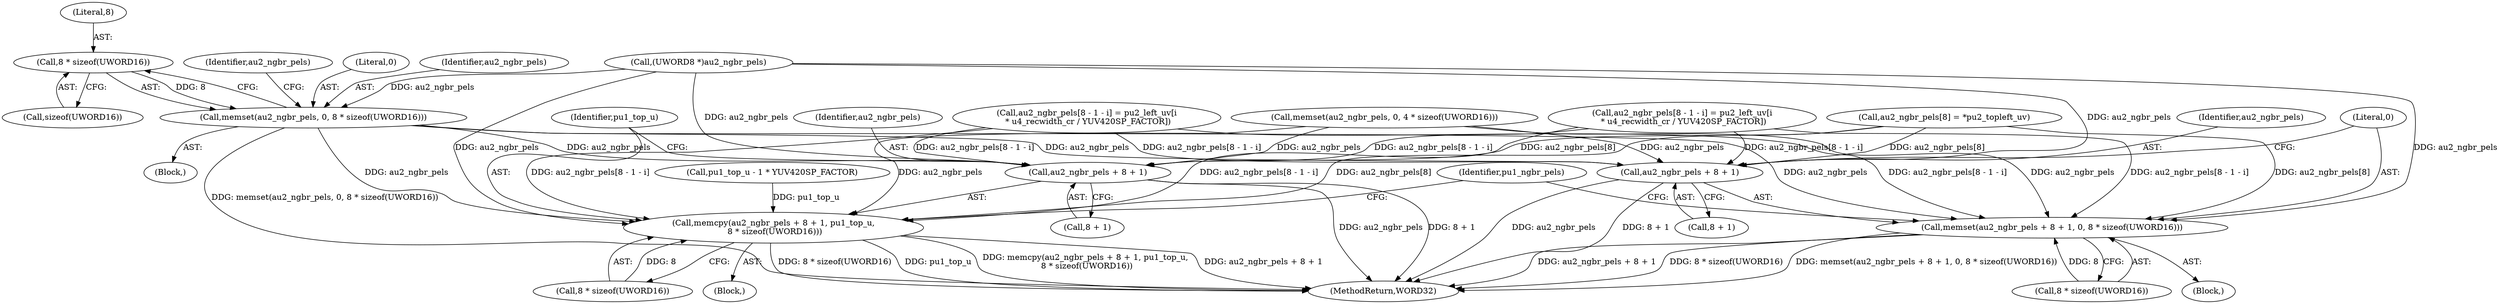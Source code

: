 digraph "0_Android_a583270e1c96d307469c83dc42bd3c5f1b9ef63f@API" {
"1003201" [label="(Call,8 * sizeof(UWORD16))"];
"1003198" [label="(Call,memset(au2_ngbr_pels, 0, 8 * sizeof(UWORD16)))"];
"1003214" [label="(Call,memcpy(au2_ngbr_pels + 8 + 1, pu1_top_u,\n 8 * sizeof(UWORD16)))"];
"1003215" [label="(Call,au2_ngbr_pels + 8 + 1)"];
"1003227" [label="(Call,memset(au2_ngbr_pels + 8 + 1, 0, 8 * sizeof(UWORD16)))"];
"1003228" [label="(Call,au2_ngbr_pels + 8 + 1)"];
"1003217" [label="(Call,8 + 1)"];
"1003189" [label="(Call,memset(au2_ngbr_pels, 0, 4 * sizeof(UWORD16)))"];
"1003205" [label="(Call,au2_ngbr_pels[8] = *pu2_topleft_uv)"];
"1003254" [label="(MethodReturn,WORD32)"];
"1003228" [label="(Call,au2_ngbr_pels + 8 + 1)"];
"1003239" [label="(Identifier,pu1_ngbr_pels)"];
"1000682" [label="(Call,pu1_top_u - 1 * YUV420SP_FACTOR)"];
"1003221" [label="(Call,8 * sizeof(UWORD16))"];
"1003172" [label="(Call,au2_ngbr_pels[8 - 1 - i] = pu2_left_uv[i\n * u4_recwidth_cr / YUV420SP_FACTOR])"];
"1003202" [label="(Literal,8)"];
"1003229" [label="(Identifier,au2_ngbr_pels)"];
"1003197" [label="(Block,)"];
"1003214" [label="(Call,memcpy(au2_ngbr_pels + 8 + 1, pu1_top_u,\n 8 * sizeof(UWORD16)))"];
"1003207" [label="(Identifier,au2_ngbr_pels)"];
"1003134" [label="(Call,au2_ngbr_pels[8 - 1 - i] = pu2_left_uv[i\n * u4_recwidth_cr / YUV420SP_FACTOR])"];
"1003200" [label="(Literal,0)"];
"1003089" [label="(Call,(UWORD8 *)au2_ngbr_pels)"];
"1003199" [label="(Identifier,au2_ngbr_pels)"];
"1003227" [label="(Call,memset(au2_ngbr_pels + 8 + 1, 0, 8 * sizeof(UWORD16)))"];
"1003198" [label="(Call,memset(au2_ngbr_pels, 0, 8 * sizeof(UWORD16)))"];
"1003201" [label="(Call,8 * sizeof(UWORD16))"];
"1003220" [label="(Identifier,pu1_top_u)"];
"1003213" [label="(Block,)"];
"1003215" [label="(Call,au2_ngbr_pels + 8 + 1)"];
"1003230" [label="(Call,8 + 1)"];
"1003226" [label="(Block,)"];
"1003203" [label="(Call,sizeof(UWORD16))"];
"1003233" [label="(Literal,0)"];
"1003216" [label="(Identifier,au2_ngbr_pels)"];
"1003234" [label="(Call,8 * sizeof(UWORD16))"];
"1003201" -> "1003198"  [label="AST: "];
"1003201" -> "1003203"  [label="CFG: "];
"1003202" -> "1003201"  [label="AST: "];
"1003203" -> "1003201"  [label="AST: "];
"1003198" -> "1003201"  [label="CFG: "];
"1003201" -> "1003198"  [label="DDG: 8"];
"1003198" -> "1003197"  [label="AST: "];
"1003199" -> "1003198"  [label="AST: "];
"1003200" -> "1003198"  [label="AST: "];
"1003207" -> "1003198"  [label="CFG: "];
"1003198" -> "1003254"  [label="DDG: memset(au2_ngbr_pels, 0, 8 * sizeof(UWORD16))"];
"1003089" -> "1003198"  [label="DDG: au2_ngbr_pels"];
"1003198" -> "1003214"  [label="DDG: au2_ngbr_pels"];
"1003198" -> "1003215"  [label="DDG: au2_ngbr_pels"];
"1003198" -> "1003227"  [label="DDG: au2_ngbr_pels"];
"1003198" -> "1003228"  [label="DDG: au2_ngbr_pels"];
"1003214" -> "1003213"  [label="AST: "];
"1003214" -> "1003221"  [label="CFG: "];
"1003215" -> "1003214"  [label="AST: "];
"1003220" -> "1003214"  [label="AST: "];
"1003221" -> "1003214"  [label="AST: "];
"1003239" -> "1003214"  [label="CFG: "];
"1003214" -> "1003254"  [label="DDG: au2_ngbr_pels + 8 + 1"];
"1003214" -> "1003254"  [label="DDG: 8 * sizeof(UWORD16)"];
"1003214" -> "1003254"  [label="DDG: pu1_top_u"];
"1003214" -> "1003254"  [label="DDG: memcpy(au2_ngbr_pels + 8 + 1, pu1_top_u,\n 8 * sizeof(UWORD16))"];
"1003089" -> "1003214"  [label="DDG: au2_ngbr_pels"];
"1003189" -> "1003214"  [label="DDG: au2_ngbr_pels"];
"1003205" -> "1003214"  [label="DDG: au2_ngbr_pels[8]"];
"1003172" -> "1003214"  [label="DDG: au2_ngbr_pels[8 - 1 - i]"];
"1003134" -> "1003214"  [label="DDG: au2_ngbr_pels[8 - 1 - i]"];
"1000682" -> "1003214"  [label="DDG: pu1_top_u"];
"1003221" -> "1003214"  [label="DDG: 8"];
"1003215" -> "1003217"  [label="CFG: "];
"1003216" -> "1003215"  [label="AST: "];
"1003217" -> "1003215"  [label="AST: "];
"1003220" -> "1003215"  [label="CFG: "];
"1003215" -> "1003254"  [label="DDG: au2_ngbr_pels"];
"1003215" -> "1003254"  [label="DDG: 8 + 1"];
"1003089" -> "1003215"  [label="DDG: au2_ngbr_pels"];
"1003189" -> "1003215"  [label="DDG: au2_ngbr_pels"];
"1003205" -> "1003215"  [label="DDG: au2_ngbr_pels[8]"];
"1003172" -> "1003215"  [label="DDG: au2_ngbr_pels[8 - 1 - i]"];
"1003134" -> "1003215"  [label="DDG: au2_ngbr_pels[8 - 1 - i]"];
"1003227" -> "1003226"  [label="AST: "];
"1003227" -> "1003234"  [label="CFG: "];
"1003228" -> "1003227"  [label="AST: "];
"1003233" -> "1003227"  [label="AST: "];
"1003234" -> "1003227"  [label="AST: "];
"1003239" -> "1003227"  [label="CFG: "];
"1003227" -> "1003254"  [label="DDG: au2_ngbr_pels + 8 + 1"];
"1003227" -> "1003254"  [label="DDG: 8 * sizeof(UWORD16)"];
"1003227" -> "1003254"  [label="DDG: memset(au2_ngbr_pels + 8 + 1, 0, 8 * sizeof(UWORD16))"];
"1003089" -> "1003227"  [label="DDG: au2_ngbr_pels"];
"1003189" -> "1003227"  [label="DDG: au2_ngbr_pels"];
"1003205" -> "1003227"  [label="DDG: au2_ngbr_pels[8]"];
"1003172" -> "1003227"  [label="DDG: au2_ngbr_pels[8 - 1 - i]"];
"1003134" -> "1003227"  [label="DDG: au2_ngbr_pels[8 - 1 - i]"];
"1003234" -> "1003227"  [label="DDG: 8"];
"1003228" -> "1003230"  [label="CFG: "];
"1003229" -> "1003228"  [label="AST: "];
"1003230" -> "1003228"  [label="AST: "];
"1003233" -> "1003228"  [label="CFG: "];
"1003228" -> "1003254"  [label="DDG: au2_ngbr_pels"];
"1003228" -> "1003254"  [label="DDG: 8 + 1"];
"1003089" -> "1003228"  [label="DDG: au2_ngbr_pels"];
"1003189" -> "1003228"  [label="DDG: au2_ngbr_pels"];
"1003205" -> "1003228"  [label="DDG: au2_ngbr_pels[8]"];
"1003172" -> "1003228"  [label="DDG: au2_ngbr_pels[8 - 1 - i]"];
"1003134" -> "1003228"  [label="DDG: au2_ngbr_pels[8 - 1 - i]"];
}
